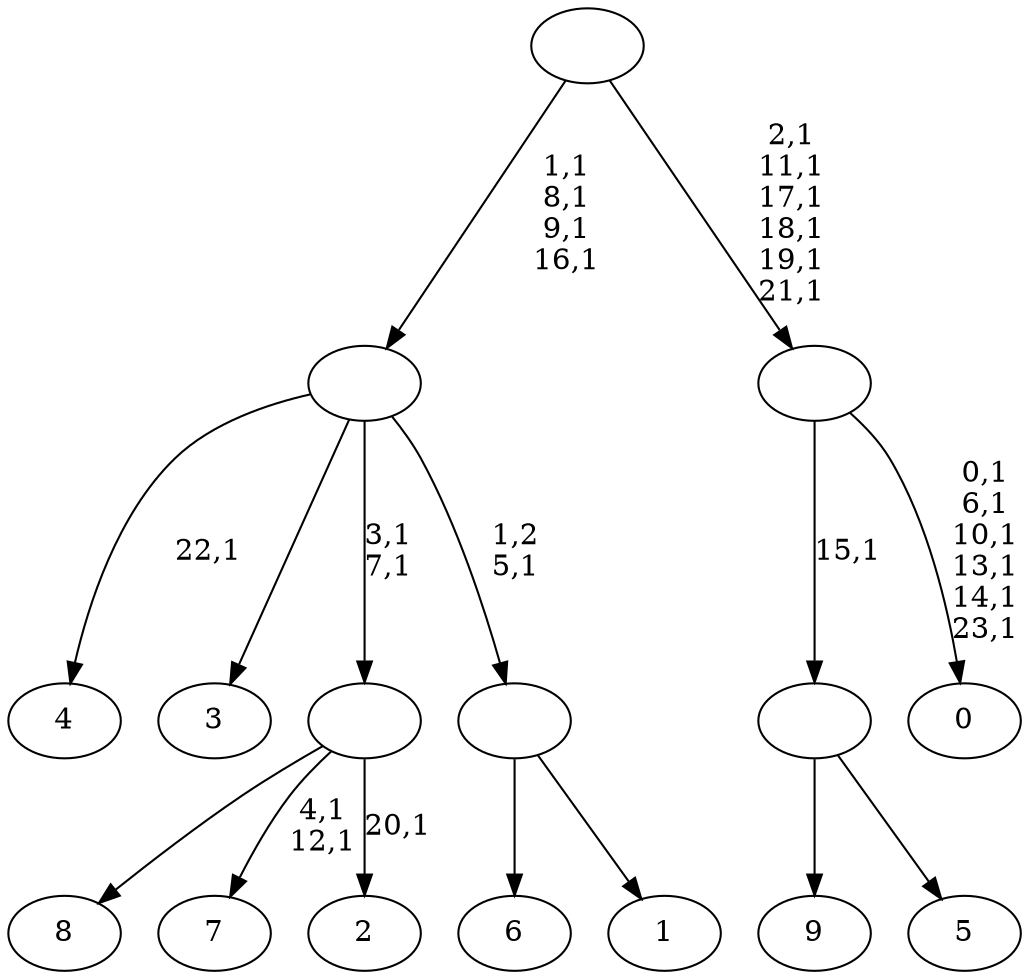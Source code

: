 digraph T {
	34 [label="9"]
	33 [label="8"]
	32 [label="7"]
	29 [label="6"]
	28 [label="5"]
	27 [label=""]
	26 [label="4"]
	24 [label="3"]
	23 [label="2"]
	21 [label=""]
	19 [label="1"]
	18 [label=""]
	17 [label=""]
	13 [label="0"]
	6 [label=""]
	0 [label=""]
	27 -> 34 [label=""]
	27 -> 28 [label=""]
	21 -> 23 [label="20,1"]
	21 -> 32 [label="4,1\n12,1"]
	21 -> 33 [label=""]
	18 -> 29 [label=""]
	18 -> 19 [label=""]
	17 -> 21 [label="3,1\n7,1"]
	17 -> 26 [label="22,1"]
	17 -> 24 [label=""]
	17 -> 18 [label="1,2\n5,1"]
	6 -> 13 [label="0,1\n6,1\n10,1\n13,1\n14,1\n23,1"]
	6 -> 27 [label="15,1"]
	0 -> 6 [label="2,1\n11,1\n17,1\n18,1\n19,1\n21,1"]
	0 -> 17 [label="1,1\n8,1\n9,1\n16,1"]
}
